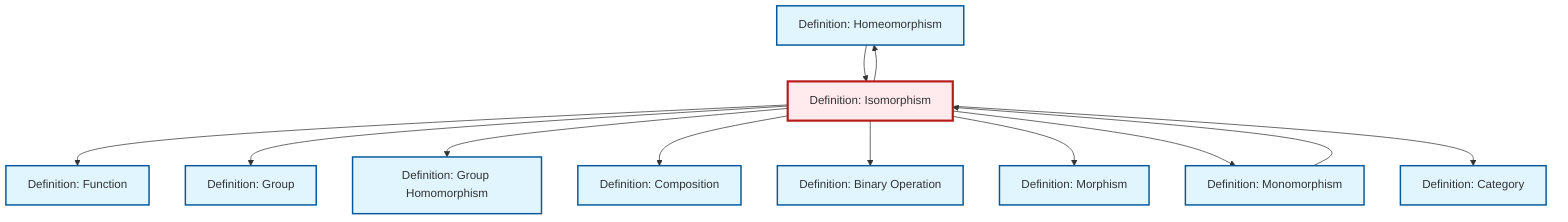 graph TD
    classDef definition fill:#e1f5fe,stroke:#01579b,stroke-width:2px
    classDef theorem fill:#f3e5f5,stroke:#4a148c,stroke-width:2px
    classDef axiom fill:#fff3e0,stroke:#e65100,stroke-width:2px
    classDef example fill:#e8f5e9,stroke:#1b5e20,stroke-width:2px
    classDef current fill:#ffebee,stroke:#b71c1c,stroke-width:3px
    def-homeomorphism["Definition: Homeomorphism"]:::definition
    def-homomorphism["Definition: Group Homomorphism"]:::definition
    def-group["Definition: Group"]:::definition
    def-monomorphism["Definition: Monomorphism"]:::definition
    def-function["Definition: Function"]:::definition
    def-composition["Definition: Composition"]:::definition
    def-morphism["Definition: Morphism"]:::definition
    def-category["Definition: Category"]:::definition
    def-binary-operation["Definition: Binary Operation"]:::definition
    def-isomorphism["Definition: Isomorphism"]:::definition
    def-isomorphism --> def-function
    def-isomorphism --> def-group
    def-isomorphism --> def-homeomorphism
    def-isomorphism --> def-homomorphism
    def-isomorphism --> def-composition
    def-homeomorphism --> def-isomorphism
    def-isomorphism --> def-binary-operation
    def-isomorphism --> def-morphism
    def-monomorphism --> def-isomorphism
    def-isomorphism --> def-monomorphism
    def-isomorphism --> def-category
    class def-isomorphism current